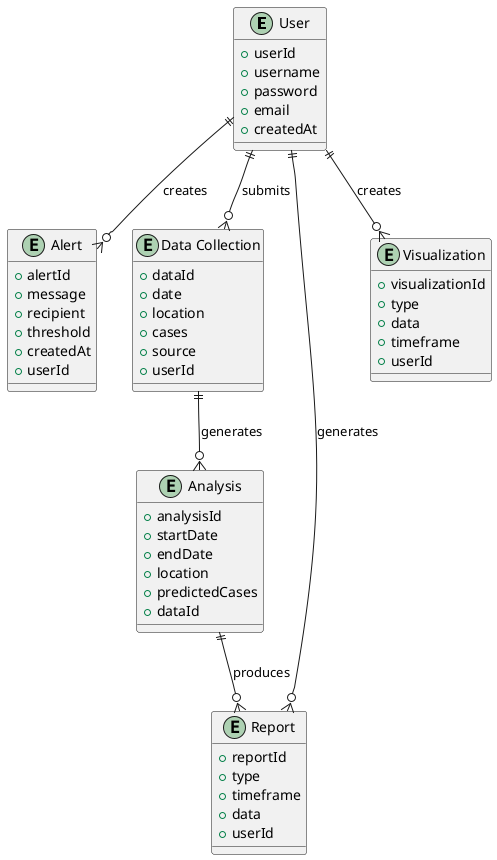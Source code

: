 @startuml
entity "User" {
    + userId
    + username
    + password
    + email
    + createdAt
}

entity "Alert" {
    + alertId
    + message
    + recipient
    + threshold
    + createdAt
    + userId
}

entity "Data Collection" {
    + dataId
    + date
    + location
    + cases
    + source
    + userId
}

entity "Analysis" {
    + analysisId
    + startDate
    + endDate
    + location
    + predictedCases
    + dataId
}

entity "Report" {
    + reportId
    + type
    + timeframe
    + data
    + userId
}

entity "Visualization" {
    + visualizationId
    + type
    + data
    + timeframe
    + userId
}

User ||--o{ Alert : creates
User ||--o{ "Data Collection" : submits
User ||--o{ Report : generates
User ||--o{ Visualization : creates
"Data Collection" ||--o{ Analysis : generates
Analysis ||--o{ Report : produces

@enduml
